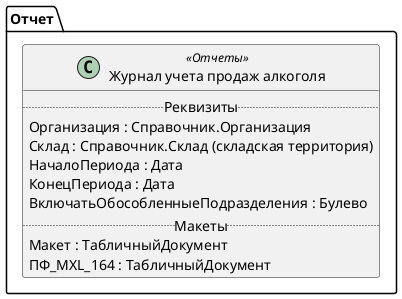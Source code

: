 ﻿@startuml ЖурналУчетаРозничнойПродажиАлкогольнойПродукции
'!include templates.wsd
'..\include templates.wsd
class Отчет.ЖурналУчетаРозничнойПродажиАлкогольнойПродукции as "Журнал учета продаж алкоголя" <<Отчеты>>
{
..Реквизиты..
Организация : Справочник.Организация
Склад : Справочник.Склад (складская территория)
НачалоПериода : Дата
КонецПериода : Дата
ВключатьОбособленныеПодразделения : Булево
..Макеты..
Макет : ТабличныйДокумент
ПФ_MXL_164 : ТабличныйДокумент
}
@enduml
